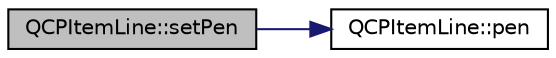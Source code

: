 digraph "QCPItemLine::setPen"
{
  edge [fontname="Helvetica",fontsize="10",labelfontname="Helvetica",labelfontsize="10"];
  node [fontname="Helvetica",fontsize="10",shape=record];
  rankdir="LR";
  Node52 [label="QCPItemLine::setPen",height=0.2,width=0.4,color="black", fillcolor="grey75", style="filled", fontcolor="black"];
  Node52 -> Node53 [color="midnightblue",fontsize="10",style="solid",fontname="Helvetica"];
  Node53 [label="QCPItemLine::pen",height=0.2,width=0.4,color="black", fillcolor="white", style="filled",URL="$dd/d8c/class_q_c_p_item_line.html#a712e5a7f59db3f4c588dfc370a63e225"];
}
